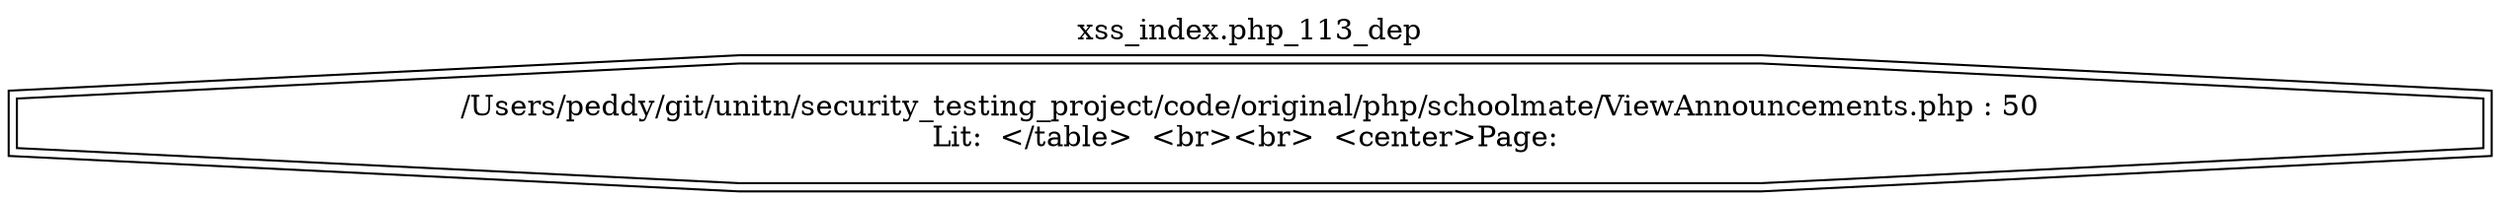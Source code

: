 digraph cfg {
  label="xss_index.php_113_dep";
  labelloc=t;
  n1 [shape=doubleoctagon, label="/Users/peddy/git/unitn/security_testing_project/code/original/php/schoolmate/ViewAnnouncements.php : 50\nLit:  </table>  <br><br>  <center>Page: \n"];
}
